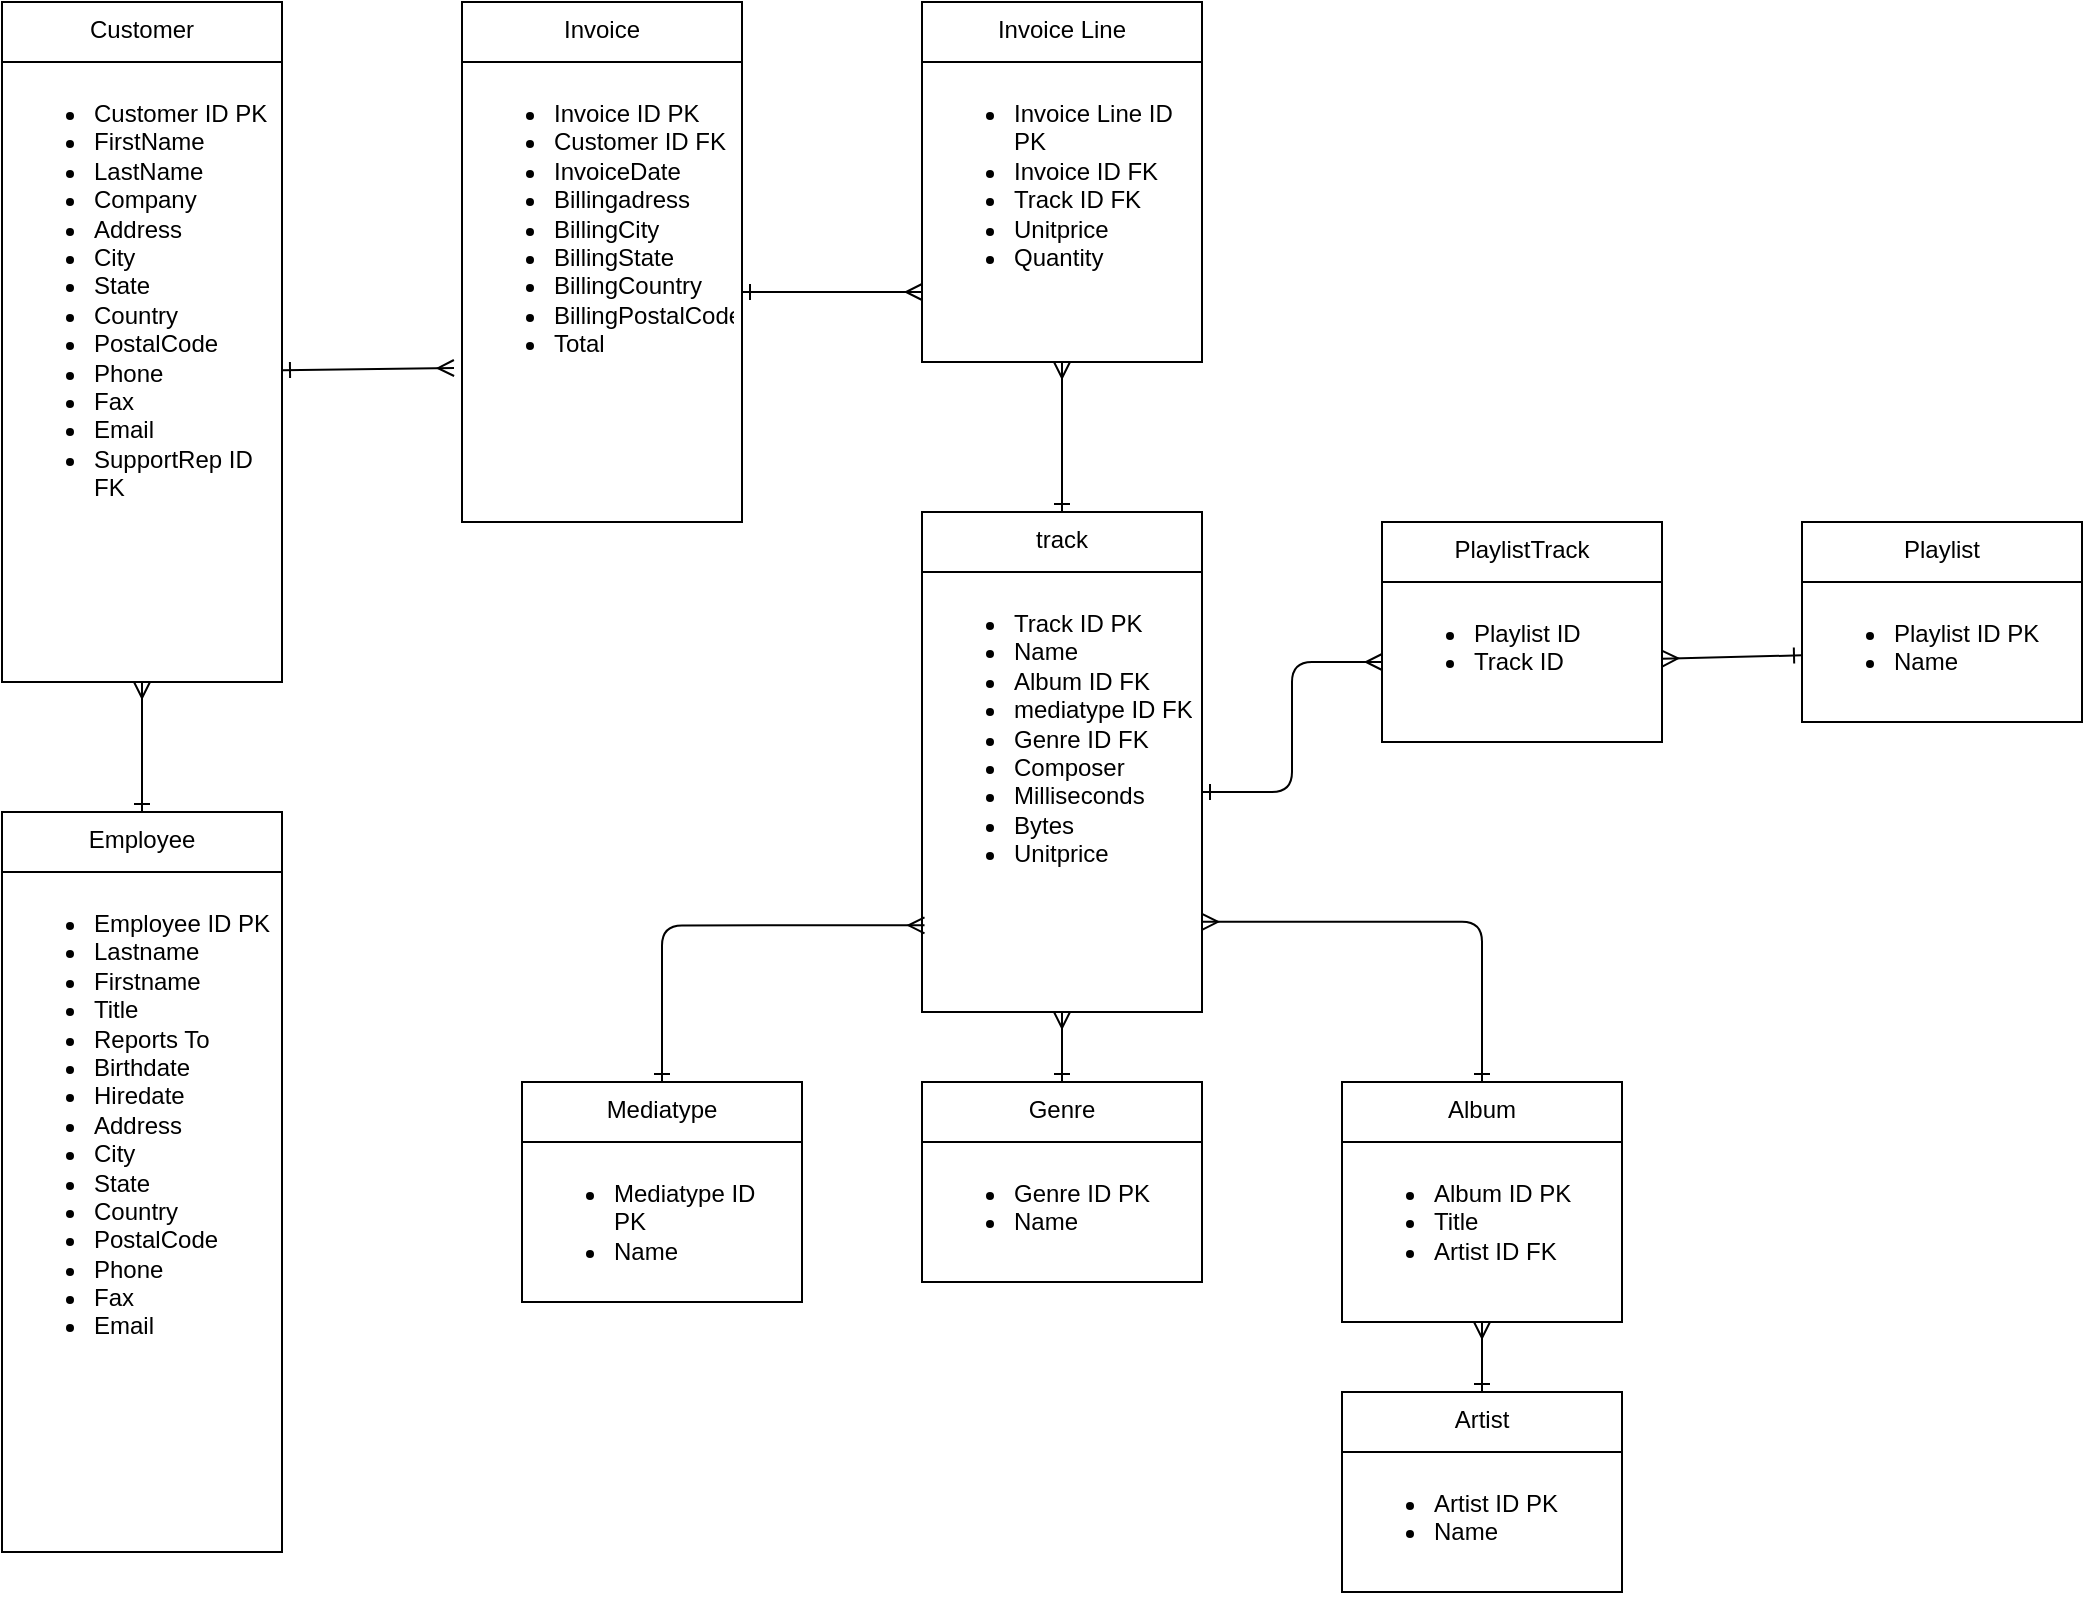 <mxfile>
    <diagram id="0fchcGTqaSbfykQdbGcy" name="Page-1">
        <mxGraphModel dx="1414" dy="916" grid="1" gridSize="10" guides="1" tooltips="1" connect="1" arrows="1" fold="1" page="1" pageScale="1" pageWidth="1100" pageHeight="850" math="0" shadow="0">
            <root>
                <mxCell id="0"/>
                <mxCell id="1" parent="0"/>
                <mxCell id="5" value="track" style="swimlane;fontStyle=0;childLayout=stackLayout;horizontal=1;startSize=30;horizontalStack=0;resizeParent=1;resizeParentMax=0;resizeLast=0;collapsible=1;marginBottom=0;whiteSpace=wrap;html=1;verticalAlign=top;" vertex="1" parent="1">
                    <mxGeometry x="500" y="275" width="140" height="250" as="geometry"/>
                </mxCell>
                <mxCell id="6" value="&lt;ul&gt;&lt;li&gt;Track ID PK&lt;/li&gt;&lt;li&gt;Name&lt;/li&gt;&lt;li&gt;Album ID FK&lt;/li&gt;&lt;li&gt;mediatype ID FK&lt;/li&gt;&lt;li&gt;Genre ID FK&lt;/li&gt;&lt;li&gt;Composer&lt;/li&gt;&lt;li&gt;Milliseconds&lt;/li&gt;&lt;li&gt;Bytes&lt;/li&gt;&lt;li&gt;Unitprice&lt;/li&gt;&lt;/ul&gt;" style="text;strokeColor=none;fillColor=none;align=left;verticalAlign=top;spacingLeft=4;spacingRight=4;overflow=hidden;points=[[0,0.5],[1,0.5]];portConstraint=eastwest;rotatable=0;whiteSpace=wrap;html=1;" vertex="1" parent="5">
                    <mxGeometry y="30" width="140" height="220" as="geometry"/>
                </mxCell>
                <mxCell id="7" value="Album" style="swimlane;fontStyle=0;childLayout=stackLayout;horizontal=1;startSize=30;horizontalStack=0;resizeParent=1;resizeParentMax=0;resizeLast=0;collapsible=1;marginBottom=0;whiteSpace=wrap;html=1;verticalAlign=top;" vertex="1" parent="1">
                    <mxGeometry x="710" y="560" width="140" height="120" as="geometry"/>
                </mxCell>
                <mxCell id="8" value="&lt;ul&gt;&lt;li&gt;Album ID PK&lt;/li&gt;&lt;li&gt;Title&lt;/li&gt;&lt;li&gt;Artist ID FK&lt;/li&gt;&lt;/ul&gt;" style="text;strokeColor=none;fillColor=none;align=left;verticalAlign=top;spacingLeft=4;spacingRight=4;overflow=hidden;points=[[0,0.5],[1,0.5]];portConstraint=eastwest;rotatable=0;whiteSpace=wrap;html=1;" vertex="1" parent="7">
                    <mxGeometry y="30" width="140" height="90" as="geometry"/>
                </mxCell>
                <mxCell id="9" value="Artist" style="swimlane;fontStyle=0;childLayout=stackLayout;horizontal=1;startSize=30;horizontalStack=0;resizeParent=1;resizeParentMax=0;resizeLast=0;collapsible=1;marginBottom=0;whiteSpace=wrap;html=1;verticalAlign=top;" vertex="1" parent="1">
                    <mxGeometry x="710" y="715" width="140" height="100" as="geometry"/>
                </mxCell>
                <mxCell id="10" value="&lt;ul&gt;&lt;li&gt;Artist ID PK&lt;/li&gt;&lt;li&gt;Name&lt;/li&gt;&lt;/ul&gt;" style="text;strokeColor=none;fillColor=none;align=left;verticalAlign=top;spacingLeft=4;spacingRight=4;overflow=hidden;points=[[0,0.5],[1,0.5]];portConstraint=eastwest;rotatable=0;whiteSpace=wrap;html=1;" vertex="1" parent="9">
                    <mxGeometry y="30" width="140" height="70" as="geometry"/>
                </mxCell>
                <mxCell id="11" value="Customer" style="swimlane;fontStyle=0;childLayout=stackLayout;horizontal=1;startSize=30;horizontalStack=0;resizeParent=1;resizeParentMax=0;resizeLast=0;collapsible=1;marginBottom=0;whiteSpace=wrap;html=1;verticalAlign=top;" vertex="1" parent="1">
                    <mxGeometry x="40" y="20" width="140" height="340" as="geometry"/>
                </mxCell>
                <mxCell id="12" value="&lt;ul&gt;&lt;li&gt;Customer ID PK&lt;/li&gt;&lt;li&gt;FirstName&lt;/li&gt;&lt;li&gt;LastName&lt;/li&gt;&lt;li&gt;Company&lt;/li&gt;&lt;li&gt;Address&lt;/li&gt;&lt;li&gt;City&lt;/li&gt;&lt;li&gt;State&lt;/li&gt;&lt;li&gt;Country&lt;/li&gt;&lt;li&gt;PostalCode&lt;/li&gt;&lt;li&gt;Phone&lt;/li&gt;&lt;li&gt;Fax&lt;/li&gt;&lt;li&gt;Email&lt;/li&gt;&lt;li&gt;SupportRep ID FK&lt;/li&gt;&lt;/ul&gt;" style="text;strokeColor=none;fillColor=none;align=left;verticalAlign=top;spacingLeft=4;spacingRight=4;overflow=hidden;points=[[0,0.5],[1,0.5]];portConstraint=eastwest;rotatable=0;whiteSpace=wrap;html=1;" vertex="1" parent="11">
                    <mxGeometry y="30" width="140" height="310" as="geometry"/>
                </mxCell>
                <mxCell id="37" value="" style="edgeStyle=none;html=1;endArrow=ERmany;endFill=0;startArrow=ERone;startFill=0;" edge="1" parent="1" source="13" target="12">
                    <mxGeometry relative="1" as="geometry"/>
                </mxCell>
                <mxCell id="13" value="Employee" style="swimlane;fontStyle=0;childLayout=stackLayout;horizontal=1;startSize=30;horizontalStack=0;resizeParent=1;resizeParentMax=0;resizeLast=0;collapsible=1;marginBottom=0;whiteSpace=wrap;html=1;verticalAlign=top;" vertex="1" parent="1">
                    <mxGeometry x="40" y="425" width="140" height="370" as="geometry"/>
                </mxCell>
                <mxCell id="14" value="&lt;ul&gt;&lt;li&gt;Employee ID PK&lt;/li&gt;&lt;li&gt;Lastname&lt;/li&gt;&lt;li&gt;Firstname&lt;/li&gt;&lt;li&gt;Title&lt;/li&gt;&lt;li&gt;Reports To&lt;/li&gt;&lt;li&gt;Birthdate&lt;/li&gt;&lt;li&gt;Hiredate&lt;/li&gt;&lt;li&gt;Address&lt;/li&gt;&lt;li&gt;City&lt;/li&gt;&lt;li&gt;State&lt;/li&gt;&lt;li&gt;Country&lt;/li&gt;&lt;li&gt;PostalCode&lt;/li&gt;&lt;li&gt;Phone&lt;/li&gt;&lt;li&gt;Fax&lt;/li&gt;&lt;li&gt;Email&lt;/li&gt;&lt;/ul&gt;" style="text;strokeColor=none;fillColor=none;align=left;verticalAlign=top;spacingLeft=4;spacingRight=4;overflow=hidden;points=[[0,0.5],[1,0.5]];portConstraint=eastwest;rotatable=0;whiteSpace=wrap;html=1;" vertex="1" parent="13">
                    <mxGeometry y="30" width="140" height="340" as="geometry"/>
                </mxCell>
                <mxCell id="32" value="" style="edgeStyle=none;html=1;endArrow=ERmany;endFill=0;startArrow=ERone;startFill=0;" edge="1" parent="1" source="15" target="6">
                    <mxGeometry relative="1" as="geometry"/>
                </mxCell>
                <mxCell id="15" value="Genre" style="swimlane;fontStyle=0;childLayout=stackLayout;horizontal=1;startSize=30;horizontalStack=0;resizeParent=1;resizeParentMax=0;resizeLast=0;collapsible=1;marginBottom=0;whiteSpace=wrap;html=1;verticalAlign=top;" vertex="1" parent="1">
                    <mxGeometry x="500" y="560" width="140" height="100" as="geometry"/>
                </mxCell>
                <mxCell id="16" value="&lt;ul&gt;&lt;li&gt;Genre ID PK&lt;/li&gt;&lt;li&gt;Name&lt;/li&gt;&lt;/ul&gt;" style="text;strokeColor=none;fillColor=none;align=left;verticalAlign=top;spacingLeft=4;spacingRight=4;overflow=hidden;points=[[0,0.5],[1,0.5]];portConstraint=eastwest;rotatable=0;whiteSpace=wrap;html=1;" vertex="1" parent="15">
                    <mxGeometry y="30" width="140" height="70" as="geometry"/>
                </mxCell>
                <mxCell id="17" value="Invoice" style="swimlane;fontStyle=0;childLayout=stackLayout;horizontal=1;startSize=30;horizontalStack=0;resizeParent=1;resizeParentMax=0;resizeLast=0;collapsible=1;marginBottom=0;whiteSpace=wrap;html=1;verticalAlign=top;" vertex="1" parent="1">
                    <mxGeometry x="270" y="20" width="140" height="260" as="geometry"/>
                </mxCell>
                <mxCell id="18" value="&lt;ul&gt;&lt;li&gt;Invoice ID PK&lt;/li&gt;&lt;li&gt;Customer ID FK&lt;/li&gt;&lt;li&gt;InvoiceDate&lt;/li&gt;&lt;li&gt;Billingadress&amp;nbsp;&lt;/li&gt;&lt;li&gt;BillingCity&lt;/li&gt;&lt;li&gt;BillingState&lt;/li&gt;&lt;li&gt;BillingCountry&lt;/li&gt;&lt;li&gt;BillingPostalCode&lt;/li&gt;&lt;li&gt;Total&lt;/li&gt;&lt;/ul&gt;" style="text;strokeColor=none;fillColor=none;align=left;verticalAlign=top;spacingLeft=4;spacingRight=4;overflow=hidden;points=[[0,0.5],[1,0.5]];portConstraint=eastwest;rotatable=0;whiteSpace=wrap;html=1;" vertex="1" parent="17">
                    <mxGeometry y="30" width="140" height="230" as="geometry"/>
                </mxCell>
                <mxCell id="19" value="Invoice Line" style="swimlane;fontStyle=0;childLayout=stackLayout;horizontal=1;startSize=30;horizontalStack=0;resizeParent=1;resizeParentMax=0;resizeLast=0;collapsible=1;marginBottom=0;whiteSpace=wrap;html=1;verticalAlign=top;" vertex="1" parent="1">
                    <mxGeometry x="500" y="20" width="140" height="180" as="geometry"/>
                </mxCell>
                <mxCell id="20" value="&lt;ul&gt;&lt;li&gt;Invoice Line ID PK&lt;/li&gt;&lt;li&gt;Invoice ID FK&lt;/li&gt;&lt;li&gt;Track ID FK&lt;/li&gt;&lt;li&gt;Unitprice&lt;/li&gt;&lt;li&gt;Quantity&lt;/li&gt;&lt;/ul&gt;" style="text;strokeColor=none;fillColor=none;align=left;verticalAlign=top;spacingLeft=4;spacingRight=4;overflow=hidden;points=[[0,0.5],[1,0.5]];portConstraint=eastwest;rotatable=0;whiteSpace=wrap;html=1;" vertex="1" parent="19">
                    <mxGeometry y="30" width="140" height="150" as="geometry"/>
                </mxCell>
                <mxCell id="34" style="edgeStyle=orthogonalEdgeStyle;html=1;entryX=0.009;entryY=0.803;entryDx=0;entryDy=0;entryPerimeter=0;startArrow=ERone;startFill=0;endArrow=ERmany;endFill=0;" edge="1" parent="1" source="21" target="6">
                    <mxGeometry relative="1" as="geometry"/>
                </mxCell>
                <mxCell id="21" value="Mediatype" style="swimlane;fontStyle=0;childLayout=stackLayout;horizontal=1;startSize=30;horizontalStack=0;resizeParent=1;resizeParentMax=0;resizeLast=0;collapsible=1;marginBottom=0;whiteSpace=wrap;html=1;verticalAlign=top;" vertex="1" parent="1">
                    <mxGeometry x="300" y="560" width="140" height="110" as="geometry"/>
                </mxCell>
                <mxCell id="22" value="&lt;ul&gt;&lt;li&gt;Mediatype ID PK&lt;/li&gt;&lt;li&gt;Name&lt;/li&gt;&lt;/ul&gt;" style="text;strokeColor=none;fillColor=none;align=left;verticalAlign=top;spacingLeft=4;spacingRight=4;overflow=hidden;points=[[0,0.5],[1,0.5]];portConstraint=eastwest;rotatable=0;whiteSpace=wrap;html=1;" vertex="1" parent="21">
                    <mxGeometry y="30" width="140" height="80" as="geometry"/>
                </mxCell>
                <mxCell id="23" value="Playlist" style="swimlane;fontStyle=0;childLayout=stackLayout;horizontal=1;startSize=30;horizontalStack=0;resizeParent=1;resizeParentMax=0;resizeLast=0;collapsible=1;marginBottom=0;whiteSpace=wrap;html=1;verticalAlign=top;" vertex="1" parent="1">
                    <mxGeometry x="940" y="280" width="140" height="100" as="geometry"/>
                </mxCell>
                <mxCell id="24" value="&lt;ul&gt;&lt;li&gt;Playlist ID PK&lt;/li&gt;&lt;li&gt;Name&lt;/li&gt;&lt;/ul&gt;" style="text;strokeColor=none;fillColor=none;align=left;verticalAlign=top;spacingLeft=4;spacingRight=4;overflow=hidden;points=[[0,0.5],[1,0.5]];portConstraint=eastwest;rotatable=0;whiteSpace=wrap;html=1;" vertex="1" parent="23">
                    <mxGeometry y="30" width="140" height="70" as="geometry"/>
                </mxCell>
                <mxCell id="25" value="PlaylistTrack" style="swimlane;fontStyle=0;childLayout=stackLayout;horizontal=1;startSize=30;horizontalStack=0;resizeParent=1;resizeParentMax=0;resizeLast=0;collapsible=1;marginBottom=0;whiteSpace=wrap;html=1;verticalAlign=top;" vertex="1" parent="1">
                    <mxGeometry x="730" y="280" width="140" height="110" as="geometry"/>
                </mxCell>
                <mxCell id="26" value="&lt;ul&gt;&lt;li&gt;Playlist ID&amp;nbsp;&lt;/li&gt;&lt;li&gt;Track ID&lt;/li&gt;&lt;/ul&gt;" style="text;strokeColor=none;fillColor=none;align=left;verticalAlign=top;spacingLeft=4;spacingRight=4;overflow=hidden;points=[[0,0.5],[1,0.5]];portConstraint=eastwest;rotatable=0;whiteSpace=wrap;html=1;" vertex="1" parent="25">
                    <mxGeometry y="30" width="140" height="80" as="geometry"/>
                </mxCell>
                <mxCell id="27" value="" style="edgeStyle=none;html=1;startArrow=ERone;startFill=0;endArrow=ERmany;endFill=0;" edge="1" parent="1" source="12">
                    <mxGeometry relative="1" as="geometry">
                        <mxPoint x="266" y="203" as="targetPoint"/>
                    </mxGeometry>
                </mxCell>
                <mxCell id="28" value="" style="edgeStyle=none;html=1;entryX=1;entryY=0.5;entryDx=0;entryDy=0;endArrow=ERone;endFill=0;startArrow=ERmany;startFill=0;" edge="1" parent="1" target="18">
                    <mxGeometry relative="1" as="geometry">
                        <mxPoint x="500" y="165" as="sourcePoint"/>
                        <Array as="points">
                            <mxPoint x="450" y="165"/>
                        </Array>
                    </mxGeometry>
                </mxCell>
                <mxCell id="29" style="edgeStyle=none;html=1;entryX=0.5;entryY=0;entryDx=0;entryDy=0;endArrow=ERone;endFill=0;startArrow=ERmany;startFill=0;" edge="1" parent="1" source="20" target="5">
                    <mxGeometry relative="1" as="geometry"/>
                </mxCell>
                <mxCell id="30" style="edgeStyle=orthogonalEdgeStyle;html=1;entryX=0;entryY=0.5;entryDx=0;entryDy=0;startArrow=ERone;startFill=0;endArrow=ERmany;endFill=0;" edge="1" parent="1" source="6" target="26">
                    <mxGeometry relative="1" as="geometry"/>
                </mxCell>
                <mxCell id="31" value="" style="edgeStyle=none;html=1;startArrow=ERmany;startFill=0;endArrow=ERone;endFill=0;" edge="1" parent="1" source="26" target="24">
                    <mxGeometry relative="1" as="geometry"/>
                </mxCell>
                <mxCell id="35" style="edgeStyle=orthogonalEdgeStyle;html=1;entryX=1;entryY=0.795;entryDx=0;entryDy=0;entryPerimeter=0;startArrow=ERone;startFill=0;endArrow=ERmany;endFill=0;" edge="1" parent="1" source="7" target="6">
                    <mxGeometry relative="1" as="geometry"/>
                </mxCell>
                <mxCell id="36" style="edgeStyle=none;html=1;endArrow=ERone;endFill=0;startArrow=ERmany;startFill=0;" edge="1" parent="1" source="8" target="9">
                    <mxGeometry relative="1" as="geometry"/>
                </mxCell>
            </root>
        </mxGraphModel>
    </diagram>
</mxfile>